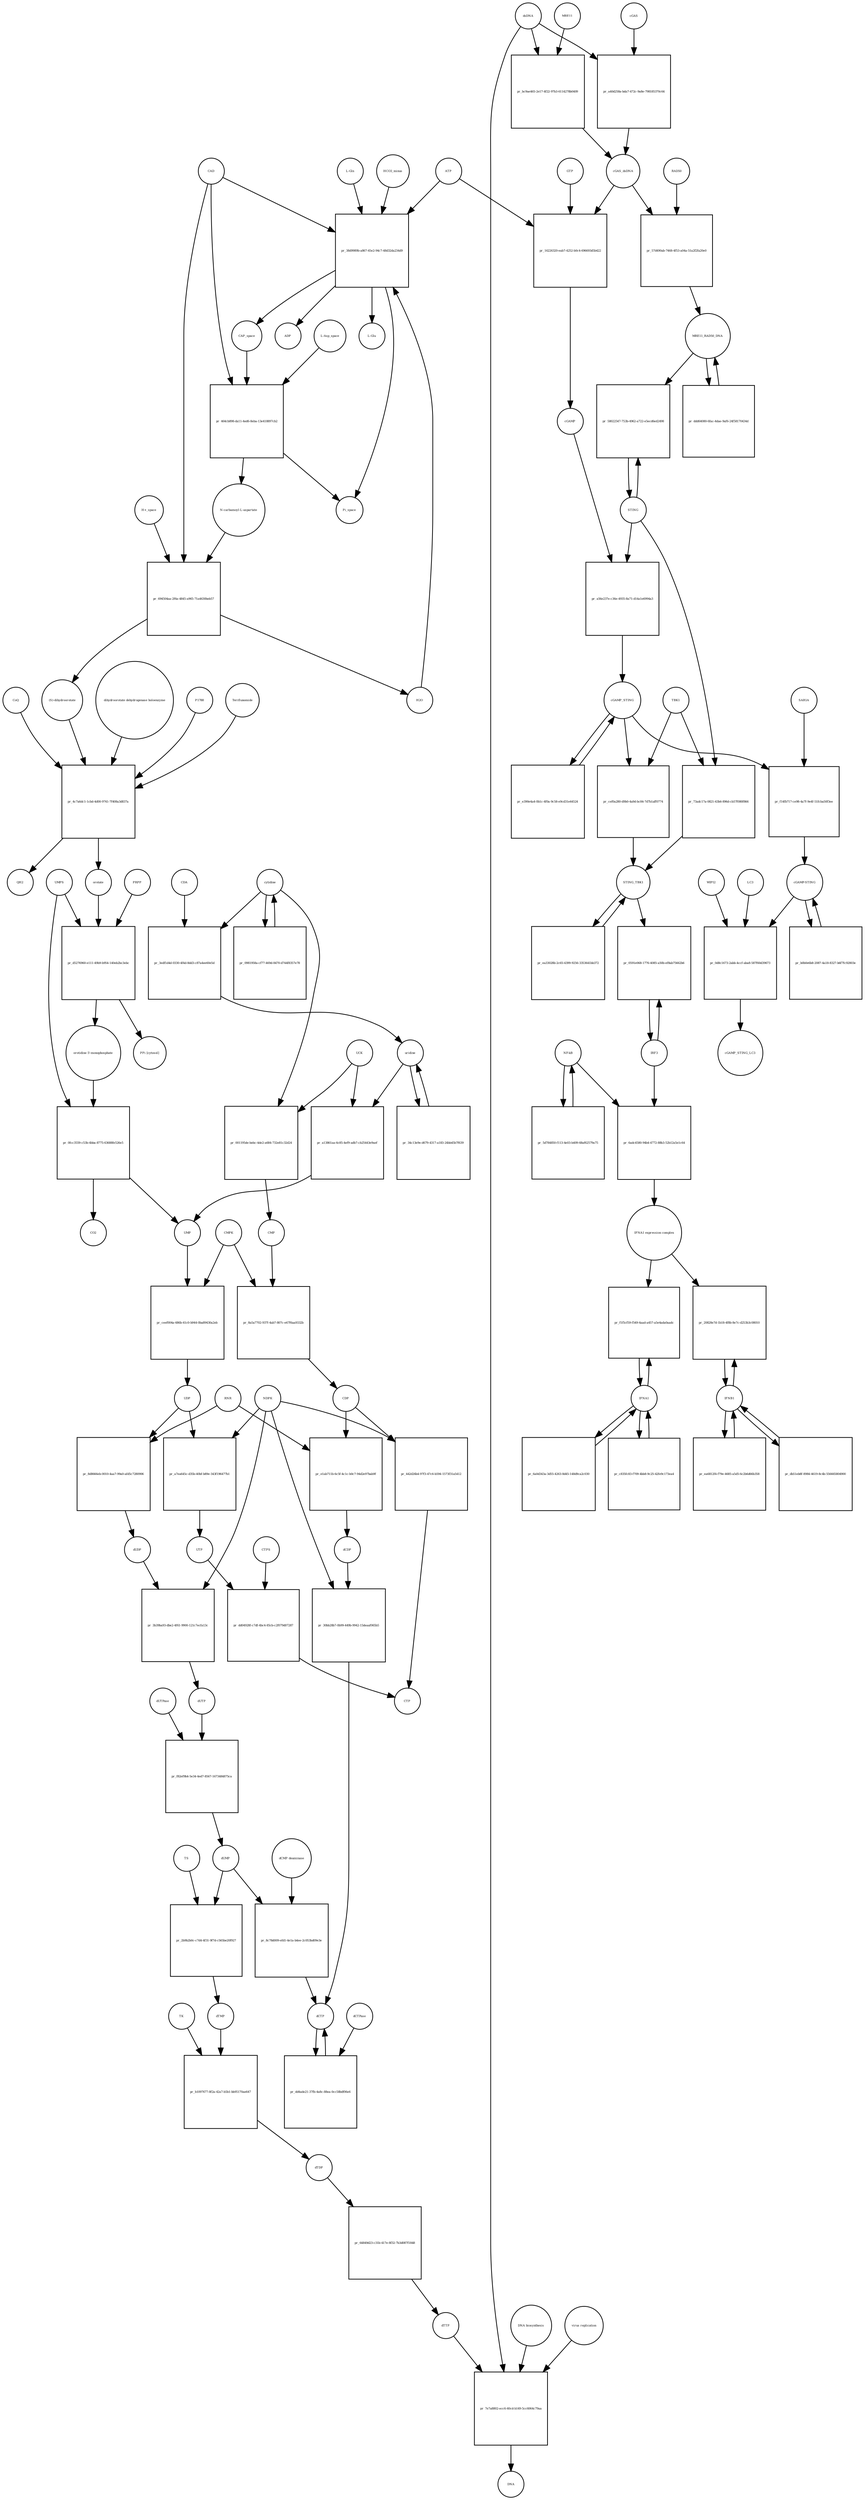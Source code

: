 strict digraph  {
"L-Gln" [annotation="", bipartite=0, cls="simple chemical", fontsize=4, label="L-Gln", shape=circle];
"pr_38d9989b-a867-45e2-94c7-48d32da234d9" [annotation="", bipartite=1, cls=process, fontsize=4, label="pr_38d9989b-a867-45e2-94c7-48d32da234d9", shape=square];
CAP_space [annotation="", bipartite=0, cls="simple chemical", fontsize=4, label=CAP_space, shape=circle];
CAD [annotation="", bipartite=0, cls=macromolecule, fontsize=4, label=CAD, shape=circle];
HCO3_minus [annotation="", bipartite=0, cls="simple chemical", fontsize=4, label=HCO3_minus, shape=circle];
H2O [annotation="", bipartite=0, cls="simple chemical", fontsize=4, label=H2O, shape=circle];
ATP [annotation="", bipartite=0, cls="simple chemical", fontsize=4, label=ATP, shape=circle];
"L-Glu" [annotation="", bipartite=0, cls="simple chemical", fontsize=4, label="L-Glu", shape=circle];
ADP [annotation="", bipartite=0, cls="simple chemical", fontsize=4, label=ADP, shape=circle];
Pi_space [annotation="", bipartite=0, cls="simple chemical", fontsize=4, label=Pi_space, shape=circle];
cytidine [annotation="", bipartite=0, cls="simple chemical", fontsize=4, label=cytidine, shape=circle];
"pr_3edf1d4d-0330-4f4d-8dd3-c87a4ee60e5d" [annotation="", bipartite=1, cls=process, fontsize=4, label="pr_3edf1d4d-0330-4f4d-8dd3-c87a4ee60e5d", shape=square];
uridine [annotation="", bipartite=0, cls="simple chemical", fontsize=4, label=uridine, shape=circle];
CDA [annotation="", bipartite=0, cls=macromolecule, fontsize=4, label=CDA, shape=circle];
"pr_a13861aa-6c85-4ef9-adb7-cb25443e9aef" [annotation="", bipartite=1, cls=process, fontsize=4, label="pr_a13861aa-6c85-4ef9-adb7-cb25443e9aef", shape=square];
UMP [annotation="", bipartite=0, cls="simple chemical", fontsize=4, label=UMP, shape=circle];
UCK [annotation="", bipartite=0, cls=macromolecule, fontsize=4, label=UCK, shape=circle];
"pr_001195de-bebc-4de2-a684-732e81c32d24" [annotation="", bipartite=1, cls=process, fontsize=4, label="pr_001195de-bebc-4de2-a684-732e81c32d24", shape=square];
CMP [annotation="", bipartite=0, cls="simple chemical", fontsize=4, label=CMP, shape=circle];
"pr_34c13e9e-d679-4317-a183-24bb45b7f639" [annotation="", bipartite=1, cls=process, fontsize=4, label="pr_34c13e9e-d679-4317-a183-24bb45b7f639", shape=square];
"pr_0981958a-cf77-469d-8470-d744f8357e78" [annotation="", bipartite=1, cls=process, fontsize=4, label="pr_0981958a-cf77-469d-8470-d744f8357e78", shape=square];
"pr_ceef004a-686b-41c0-b944-0ba89430a2eb" [annotation="", bipartite=1, cls=process, fontsize=4, label="pr_ceef004a-686b-41c0-b944-0ba89430a2eb", shape=square];
UDP [annotation="", bipartite=0, cls="simple chemical", fontsize=4, label=UDP, shape=circle];
CMPK [annotation="", bipartite=0, cls=macromolecule, fontsize=4, label=CMPK, shape=circle];
"pr_8a5a7702-937f-4ab7-807c-e67f6aa9332b" [annotation="", bipartite=1, cls=process, fontsize=4, label="pr_8a5a7702-937f-4ab7-807c-e67f6aa9332b", shape=square];
CDP [annotation="", bipartite=0, cls="simple chemical", fontsize=4, label=CDP, shape=circle];
"pr_a7ea645c-d35b-40bf-b89e-343f196477b1" [annotation="", bipartite=1, cls=process, fontsize=4, label="pr_a7ea645c-d35b-40bf-b89e-343f196477b1", shape=square];
UTP [annotation="", bipartite=0, cls="simple chemical", fontsize=4, label=UTP, shape=circle];
NDPK [annotation="", bipartite=0, cls=macromolecule, fontsize=4, label=NDPK, shape=circle];
"pr_442d26b4-97f3-47c6-b594-1573f31a5412" [annotation="", bipartite=1, cls=process, fontsize=4, label="pr_442d26b4-97f3-47c6-b594-1573f31a5412", shape=square];
CTP [annotation="", bipartite=0, cls="simple chemical", fontsize=4, label=CTP, shape=circle];
"pr_dd04928f-c7df-4bc4-85cb-c2f079d07287" [annotation="", bipartite=1, cls=process, fontsize=4, label="pr_dd04928f-c7df-4bc4-85cb-c2f079d07287", shape=square];
CTPS [annotation="", bipartite=0, cls=macromolecule, fontsize=4, label=CTPS, shape=circle];
"pr_8d8666eb-0010-4aa7-99a0-afd5c7280906" [annotation="", bipartite=1, cls=process, fontsize=4, label="pr_8d8666eb-0010-4aa7-99a0-afd5c7280906", shape=square];
dUDP [annotation="", bipartite=0, cls="simple chemical", fontsize=4, label=dUDP, shape=circle];
RNR [annotation="", bipartite=0, cls=macromolecule, fontsize=4, label=RNR, shape=circle];
"pr_3b39ba93-dbe2-4f61-9900-121c7ecfa13c" [annotation="", bipartite=1, cls=process, fontsize=4, label="pr_3b39ba93-dbe2-4f61-9900-121c7ecfa13c", shape=square];
dUTP [annotation="", bipartite=0, cls="simple chemical", fontsize=4, label=dUTP, shape=circle];
dCDP [annotation="", bipartite=0, cls="simple chemical", fontsize=4, label=dCDP, shape=circle];
"pr_30bb28b7-0b99-449b-9942-15deaaf065b5" [annotation="", bipartite=1, cls=process, fontsize=4, label="pr_30bb28b7-0b99-449b-9942-15deaaf065b5", shape=square];
dCTP [annotation="", bipartite=0, cls="simple chemical", fontsize=4, label=dCTP, shape=circle];
"pr_e1ab711b-6c5f-4c1c-b0c7-94d2e97bab9f" [annotation="", bipartite=1, cls=process, fontsize=4, label="pr_e1ab711b-6c5f-4c1c-b0c7-94d2e97bab9f", shape=square];
"pr_f82ef9b4-5e34-4ed7-8567-1673484875ca" [annotation="", bipartite=1, cls=process, fontsize=4, label="pr_f82ef9b4-5e34-4ed7-8567-1673484875ca", shape=square];
dUMP [annotation="", bipartite=0, cls="simple chemical", fontsize=4, label=dUMP, shape=circle];
dUTPase [annotation="", bipartite=0, cls=macromolecule, fontsize=4, label=dUTPase, shape=circle];
"pr_dd4ade21-37fb-4a8c-88ea-0cc58bdf06e6" [annotation="", bipartite=1, cls=process, fontsize=4, label="pr_dd4ade21-37fb-4a8c-88ea-0cc58bdf06e6", shape=square];
dCTPase [annotation="", bipartite=0, cls=macromolecule, fontsize=4, label=dCTPase, shape=circle];
"pr_8c78d009-efd1-4e1a-b4ee-2c053bd09e3e" [annotation="", bipartite=1, cls=process, fontsize=4, label="pr_8c78d009-efd1-4e1a-b4ee-2c053bd09e3e", shape=square];
"dCMP deaminase" [annotation="", bipartite=0, cls=macromolecule, fontsize=4, label="dCMP deaminase", shape=circle];
"pr_2b9b2b0c-c7d4-4f31-9f7d-c565be20f927" [annotation="", bipartite=1, cls=process, fontsize=4, label="pr_2b9b2b0c-c7d4-4f31-9f7d-c565be20f927", shape=square];
dTMP [annotation="", bipartite=0, cls="simple chemical", fontsize=4, label=dTMP, shape=circle];
TS [annotation="", bipartite=0, cls=macromolecule, fontsize=4, label=TS, shape=circle];
"pr_b1097677-8f2a-42a7-b5b1-bb95170ae647" [annotation="", bipartite=1, cls=process, fontsize=4, label="pr_b1097677-8f2a-42a7-b5b1-bb95170ae647", shape=square];
dTDP [annotation="", bipartite=0, cls="simple chemical", fontsize=4, label=dTDP, shape=circle];
TK [annotation="", bipartite=0, cls=macromolecule, fontsize=4, label=TK, shape=circle];
"pr_64849d23-c31b-417e-8f32-7b3d087f1848" [annotation="", bipartite=1, cls=process, fontsize=4, label="pr_64849d23-c31b-417e-8f32-7b3d087f1848", shape=square];
dTTP [annotation="", bipartite=0, cls="simple chemical", fontsize=4, label=dTTP, shape=circle];
dsDNA [annotation="", bipartite=0, cls="simple chemical", fontsize=4, label=dsDNA, shape=circle];
"pr_a40d258a-bda7-472c-9a8e-798185370c64" [annotation="", bipartite=1, cls=process, fontsize=4, label="pr_a40d258a-bda7-472c-9a8e-798185370c64", shape=square];
cGAS [annotation="", bipartite=0, cls=macromolecule, fontsize=4, label=cGAS, shape=circle];
cGAS_dsDNA [annotation="", bipartite=0, cls=complex, fontsize=4, label=cGAS_dsDNA, shape=circle];
"pr_16226320-eab7-4252-b0c4-696693d5b422" [annotation="", bipartite=1, cls=process, fontsize=4, label="pr_16226320-eab7-4252-b0c4-696693d5b422", shape=square];
GTP [annotation="", bipartite=0, cls="simple chemical", fontsize=4, label=GTP, shape=circle];
cGAMP [annotation="", bipartite=0, cls="simple chemical", fontsize=4, label=cGAMP, shape=circle];
"pr_a56e237e-c36e-4935-8a71-d14a1e6994a3" [annotation="", bipartite=1, cls=process, fontsize=4, label="pr_a56e237e-c36e-4935-8a71-d14a1e6994a3", shape=square];
STING [annotation="", bipartite=0, cls="macromolecule multimer", fontsize=4, label=STING, shape=circle];
cGAMP_STING [annotation="", bipartite=0, cls=complex, fontsize=4, label=cGAMP_STING, shape=circle];
TBK1 [annotation="", bipartite=0, cls=macromolecule, fontsize=4, label=TBK1, shape=circle];
"pr_cef0a280-d9b0-4a9d-bc84-7d7b1aff0774" [annotation="", bipartite=1, cls=process, fontsize=4, label="pr_cef0a280-d9b0-4a9d-bc84-7d7b1aff0774", shape=square];
STING_TBK1 [annotation="", bipartite=0, cls=complex, fontsize=4, label=STING_TBK1, shape=circle];
"pr_e390e4a4-0b1c-4f0a-9c58-e9cd31e44524" [annotation="", bipartite=1, cls=process, fontsize=4, label="pr_e390e4a4-0b1c-4f0a-9c58-e9cd31e44524", shape=square];
"pr_ea33028b-2c65-4399-9256-3353641bb372" [annotation="", bipartite=1, cls=process, fontsize=4, label="pr_ea33028b-2c65-4399-9256-3353641bb372", shape=square];
"NF-kB" [annotation="", bipartite=0, cls=complex, fontsize=4, label="NF-kB", shape=circle];
"pr_5d784850-f113-4e03-b409-68af62579a75" [annotation="", bipartite=1, cls=process, fontsize=4, label="pr_5d784850-f113-4e03-b409-68af62579a75", shape=square];
IFNA1 [annotation="", bipartite=0, cls="nucleic acid feature", fontsize=4, label=IFNA1, shape=circle];
"pr_c835fc83-f709-4bb8-9c25-42fe9c173ea4" [annotation="", bipartite=1, cls=process, fontsize=4, label="pr_c835fc83-f709-4bb8-9c25-42fe9c173ea4", shape=square];
IFNB1 [annotation="", bipartite=0, cls="nucleic acid feature", fontsize=4, label=IFNB1, shape=circle];
"pr_db51eb8f-8984-4619-8c4b-556665804900" [annotation="", bipartite=1, cls=process, fontsize=4, label="pr_db51eb8f-8984-4619-8c4b-556665804900", shape=square];
"pr_6a0d343a-3d55-4263-8d45-148d9ca2c030" [annotation="", bipartite=1, cls=process, fontsize=4, label="pr_6a0d343a-3d55-4263-8d45-148d9ca2c030", shape=square];
"pr_ea6812f4-f79e-4685-a5d5-6c2b6d66b358" [annotation="", bipartite=1, cls=process, fontsize=4, label="pr_ea6812f4-f79e-4685-a5d5-6c2b6d66b358", shape=square];
"pr_20828e7d-1b18-4f8b-8e7c-d253b3c08010" [annotation="", bipartite=1, cls=process, fontsize=4, label="pr_20828e7d-1b18-4f8b-8e7c-d253b3c08010", shape=square];
"IFNA1 expression complex" [annotation="", bipartite=0, cls=complex, fontsize=4, label="IFNA1 expression complex", shape=circle];
"cGAMP-STING" [annotation="", bipartite=0, cls=complex, fontsize=4, label="cGAMP-STING", shape=circle];
"pr_b0b0e6b8-2087-4a18-8327-b6f7fc92803e" [annotation="", bipartite=1, cls=process, fontsize=4, label="pr_b0b0e6b8-2087-4a18-8327-b6f7fc92803e", shape=square];
"pr_bc9ae465-2e17-4f22-97b3-6114278b0409" [annotation="", bipartite=1, cls=process, fontsize=4, label="pr_bc9ae465-2e17-4f22-97b3-6114278b0409", shape=square];
MRE11 [annotation="", bipartite=0, cls="macromolecule multimer", fontsize=4, label=MRE11, shape=circle];
RAD50 [annotation="", bipartite=0, cls="macromolecule multimer", fontsize=4, label=RAD50, shape=circle];
"pr_57d490ab-7468-4f53-a04a-51a2f2fa20e0" [annotation="", bipartite=1, cls=process, fontsize=4, label="pr_57d490ab-7468-4f53-a04a-51a2f2fa20e0", shape=square];
MRE11_RAD50_DNA [annotation="", bipartite=0, cls=complex, fontsize=4, label=MRE11_RAD50_DNA, shape=circle];
IRF3 [annotation="", bipartite=0, cls="macromolecule multimer", fontsize=4, label=IRF3, shape=circle];
"pr_0591e068-1776-4085-a50b-ef8ab75662b6" [annotation="", bipartite=1, cls=process, fontsize=4, label="pr_0591e068-1776-4085-a50b-ef8ab75662b6", shape=square];
"pr_f14fb717-ce98-4a7f-9e4f-51fcba50f3ee" [annotation="", bipartite=1, cls=process, fontsize=4, label="pr_f14fb717-ce98-4a7f-9e4f-51fcba50f3ee", shape=square];
SAR1A [annotation="", bipartite=0, cls=macromolecule, fontsize=4, label=SAR1A, shape=circle];
"pr_0d8c1673-2abb-4ccf-aba8-587f60d39673" [annotation="", bipartite=1, cls=process, fontsize=4, label="pr_0d8c1673-2abb-4ccf-aba8-587f60d39673", shape=square];
LC3 [annotation="", bipartite=0, cls=macromolecule, fontsize=4, label=LC3, shape=circle];
cGAMP_STING_LC3 [annotation="", bipartite=0, cls=complex, fontsize=4, label=cGAMP_STING_LC3, shape=circle];
WIPI2 [annotation="", bipartite=0, cls=macromolecule, fontsize=4, label=WIPI2, shape=circle];
"pr_58022547-753b-4962-a722-e5ecd6ed2498" [annotation="", bipartite=1, cls=process, fontsize=4, label="pr_58022547-753b-4962-a722-e5ecd6ed2498", shape=square];
"pr_73adc17a-0821-43b6-896d-cb57f080f866" [annotation="", bipartite=1, cls=process, fontsize=4, label="pr_73adc17a-0821-43b6-896d-cb57f080f866", shape=square];
"pr_ddd64080-6fac-4dae-9af6-24f58170434d" [annotation="", bipartite=1, cls=process, fontsize=4, label="pr_ddd64080-6fac-4dae-9af6-24f58170434d", shape=square];
"pr_464cb898-da11-4ed6-8eba-13e418897cb2" [annotation="", bipartite=1, cls=process, fontsize=4, label="pr_464cb898-da11-4ed6-8eba-13e418897cb2", shape=square];
"N-carbamoyl-L-aspartate" [annotation="", bipartite=0, cls="simple chemical", fontsize=4, label="N-carbamoyl-L-aspartate", shape=circle];
"L-Asp_space" [annotation="", bipartite=0, cls="simple chemical", fontsize=4, label="L-Asp_space", shape=circle];
"pr_694504aa-2f6a-4845-a965-71a4630beb57" [annotation="", bipartite=1, cls=process, fontsize=4, label="pr_694504aa-2f6a-4845-a965-71a4630beb57", shape=square];
"(S)-dihydroorotate" [annotation="", bipartite=0, cls="simple chemical", fontsize=4, label="(S)-dihydroorotate", shape=circle];
"H+_space" [annotation="", bipartite=0, cls="simple chemical", fontsize=4, label="H+_space", shape=circle];
"pr_4c7a6dc1-1cbd-4d00-9741-7f408a3d837a" [annotation="", bipartite=1, cls=process, fontsize=4, label="pr_4c7a6dc1-1cbd-4d00-9741-7f408a3d837a", shape=square];
orotate [annotation="", bipartite=0, cls="simple chemical", fontsize=4, label=orotate, shape=circle];
"dihydroorotate dehydrogenase holoenzyme" [annotation="", bipartite=0, cls="simple chemical", fontsize=4, label="dihydroorotate dehydrogenase holoenzyme", shape=circle];
P1788 [annotation="", bipartite=0, cls="simple chemical", fontsize=4, label=P1788, shape=circle];
Teriflunomide [annotation="", bipartite=0, cls="simple chemical", fontsize=4, label=Teriflunomide, shape=circle];
CoQ [annotation="", bipartite=0, cls="simple chemical", fontsize=4, label=CoQ, shape=circle];
QH2 [annotation="", bipartite=0, cls="simple chemical", fontsize=4, label=QH2, shape=circle];
"pr_d5276960-e111-49b9-b954-140eb2bc3ebc" [annotation="", bipartite=1, cls=process, fontsize=4, label="pr_d5276960-e111-49b9-b954-140eb2bc3ebc", shape=square];
"orotidine 5'-monophosphate" [annotation="", bipartite=0, cls="simple chemical", fontsize=4, label="orotidine 5'-monophosphate", shape=circle];
UMPS [annotation="", bipartite=0, cls="macromolecule multimer", fontsize=4, label=UMPS, shape=circle];
PRPP [annotation="", bipartite=0, cls="simple chemical", fontsize=4, label=PRPP, shape=circle];
"PPi [cytosol]" [annotation="", bipartite=0, cls="simple chemical", fontsize=4, label="PPi [cytosol]", shape=circle];
"pr_0fcc3559-c53b-4bba-8775-63688fe526e5" [annotation="", bipartite=1, cls=process, fontsize=4, label="pr_0fcc3559-c53b-4bba-8775-63688fe526e5", shape=square];
CO2 [annotation="", bipartite=0, cls="simple chemical", fontsize=4, label=CO2, shape=circle];
"pr_7e7a8802-ecc6-40cd-b149-5cc6064c79aa" [annotation="", bipartite=1, cls=process, fontsize=4, label="pr_7e7a8802-ecc6-40cd-b149-5cc6064c79aa", shape=square];
DNA [annotation="", bipartite=0, cls="nucleic acid feature", fontsize=4, label=DNA, shape=circle];
"DNA biosynthesis" [annotation="urn_miriam_obo.go_GO%3A0071897", bipartite=0, cls=phenotype, fontsize=4, label="DNA biosynthesis", shape=circle];
"virus replication" [annotation="", bipartite=0, cls=phenotype, fontsize=4, label="virus replication", shape=circle];
"pr_f1f5cf59-f549-4aad-a457-a5e4ada0aadc" [annotation="", bipartite=1, cls=process, fontsize=4, label="pr_f1f5cf59-f549-4aad-a457-a5e4ada0aadc", shape=square];
"pr_6adc4580-94b4-4772-88b3-52b12a5e1c64" [annotation="", bipartite=1, cls=process, fontsize=4, label="pr_6adc4580-94b4-4772-88b3-52b12a5e1c64", shape=square];
"L-Gln" -> "pr_38d9989b-a867-45e2-94c7-48d32da234d9"  [annotation="", interaction_type=consumption];
"pr_38d9989b-a867-45e2-94c7-48d32da234d9" -> CAP_space  [annotation="", interaction_type=production];
"pr_38d9989b-a867-45e2-94c7-48d32da234d9" -> "L-Glu"  [annotation="", interaction_type=production];
"pr_38d9989b-a867-45e2-94c7-48d32da234d9" -> ADP  [annotation="", interaction_type=production];
"pr_38d9989b-a867-45e2-94c7-48d32da234d9" -> Pi_space  [annotation="", interaction_type=production];
CAP_space -> "pr_464cb898-da11-4ed6-8eba-13e418897cb2"  [annotation="", interaction_type=consumption];
CAD -> "pr_38d9989b-a867-45e2-94c7-48d32da234d9"  [annotation=urn_miriam_reactome_REACT_1698, interaction_type=catalysis];
CAD -> "pr_464cb898-da11-4ed6-8eba-13e418897cb2"  [annotation=urn_miriam_reactome_REACT_1698, interaction_type=catalysis];
CAD -> "pr_694504aa-2f6a-4845-a965-71a4630beb57"  [annotation=urn_miriam_reactome_REACT_1698, interaction_type=catalysis];
HCO3_minus -> "pr_38d9989b-a867-45e2-94c7-48d32da234d9"  [annotation="", interaction_type=consumption];
H2O -> "pr_38d9989b-a867-45e2-94c7-48d32da234d9"  [annotation="", interaction_type=consumption];
ATP -> "pr_38d9989b-a867-45e2-94c7-48d32da234d9"  [annotation="", interaction_type=consumption];
ATP -> "pr_16226320-eab7-4252-b0c4-696693d5b422"  [annotation="", interaction_type=consumption];
cytidine -> "pr_3edf1d4d-0330-4f4d-8dd3-c87a4ee60e5d"  [annotation="", interaction_type=consumption];
cytidine -> "pr_001195de-bebc-4de2-a684-732e81c32d24"  [annotation="", interaction_type=consumption];
cytidine -> "pr_0981958a-cf77-469d-8470-d744f8357e78"  [annotation="", interaction_type=consumption];
"pr_3edf1d4d-0330-4f4d-8dd3-c87a4ee60e5d" -> uridine  [annotation="", interaction_type=production];
uridine -> "pr_a13861aa-6c85-4ef9-adb7-cb25443e9aef"  [annotation="", interaction_type=consumption];
uridine -> "pr_34c13e9e-d679-4317-a183-24bb45b7f639"  [annotation="", interaction_type=consumption];
CDA -> "pr_3edf1d4d-0330-4f4d-8dd3-c87a4ee60e5d"  [annotation="", interaction_type=catalysis];
"pr_a13861aa-6c85-4ef9-adb7-cb25443e9aef" -> UMP  [annotation="", interaction_type=production];
UMP -> "pr_ceef004a-686b-41c0-b944-0ba89430a2eb"  [annotation="", interaction_type=consumption];
UCK -> "pr_a13861aa-6c85-4ef9-adb7-cb25443e9aef"  [annotation="", interaction_type=catalysis];
UCK -> "pr_001195de-bebc-4de2-a684-732e81c32d24"  [annotation="", interaction_type=catalysis];
"pr_001195de-bebc-4de2-a684-732e81c32d24" -> CMP  [annotation="", interaction_type=production];
CMP -> "pr_8a5a7702-937f-4ab7-807c-e67f6aa9332b"  [annotation="", interaction_type=consumption];
"pr_34c13e9e-d679-4317-a183-24bb45b7f639" -> uridine  [annotation="", interaction_type=production];
"pr_0981958a-cf77-469d-8470-d744f8357e78" -> cytidine  [annotation="", interaction_type=production];
"pr_ceef004a-686b-41c0-b944-0ba89430a2eb" -> UDP  [annotation="", interaction_type=production];
UDP -> "pr_a7ea645c-d35b-40bf-b89e-343f196477b1"  [annotation="", interaction_type=consumption];
UDP -> "pr_8d8666eb-0010-4aa7-99a0-afd5c7280906"  [annotation="", interaction_type=consumption];
CMPK -> "pr_ceef004a-686b-41c0-b944-0ba89430a2eb"  [annotation="", interaction_type=catalysis];
CMPK -> "pr_8a5a7702-937f-4ab7-807c-e67f6aa9332b"  [annotation="", interaction_type=catalysis];
"pr_8a5a7702-937f-4ab7-807c-e67f6aa9332b" -> CDP  [annotation="", interaction_type=production];
CDP -> "pr_442d26b4-97f3-47c6-b594-1573f31a5412"  [annotation="", interaction_type=consumption];
CDP -> "pr_e1ab711b-6c5f-4c1c-b0c7-94d2e97bab9f"  [annotation="", interaction_type=consumption];
"pr_a7ea645c-d35b-40bf-b89e-343f196477b1" -> UTP  [annotation="", interaction_type=production];
UTP -> "pr_dd04928f-c7df-4bc4-85cb-c2f079d07287"  [annotation="", interaction_type=consumption];
NDPK -> "pr_a7ea645c-d35b-40bf-b89e-343f196477b1"  [annotation="", interaction_type=catalysis];
NDPK -> "pr_442d26b4-97f3-47c6-b594-1573f31a5412"  [annotation="", interaction_type=catalysis];
NDPK -> "pr_3b39ba93-dbe2-4f61-9900-121c7ecfa13c"  [annotation="", interaction_type=catalysis];
NDPK -> "pr_30bb28b7-0b99-449b-9942-15deaaf065b5"  [annotation="", interaction_type=catalysis];
"pr_442d26b4-97f3-47c6-b594-1573f31a5412" -> CTP  [annotation="", interaction_type=production];
"pr_dd04928f-c7df-4bc4-85cb-c2f079d07287" -> CTP  [annotation="", interaction_type=production];
CTPS -> "pr_dd04928f-c7df-4bc4-85cb-c2f079d07287"  [annotation="", interaction_type=catalysis];
"pr_8d8666eb-0010-4aa7-99a0-afd5c7280906" -> dUDP  [annotation="", interaction_type=production];
dUDP -> "pr_3b39ba93-dbe2-4f61-9900-121c7ecfa13c"  [annotation="", interaction_type=consumption];
RNR -> "pr_8d8666eb-0010-4aa7-99a0-afd5c7280906"  [annotation="", interaction_type=catalysis];
RNR -> "pr_e1ab711b-6c5f-4c1c-b0c7-94d2e97bab9f"  [annotation="", interaction_type=catalysis];
"pr_3b39ba93-dbe2-4f61-9900-121c7ecfa13c" -> dUTP  [annotation="", interaction_type=production];
dUTP -> "pr_f82ef9b4-5e34-4ed7-8567-1673484875ca"  [annotation="", interaction_type=consumption];
dCDP -> "pr_30bb28b7-0b99-449b-9942-15deaaf065b5"  [annotation="", interaction_type=consumption];
"pr_30bb28b7-0b99-449b-9942-15deaaf065b5" -> dCTP  [annotation="", interaction_type=production];
dCTP -> "pr_dd4ade21-37fb-4a8c-88ea-0cc58bdf06e6"  [annotation="", interaction_type=consumption];
"pr_e1ab711b-6c5f-4c1c-b0c7-94d2e97bab9f" -> dCDP  [annotation="", interaction_type=production];
"pr_f82ef9b4-5e34-4ed7-8567-1673484875ca" -> dUMP  [annotation="", interaction_type=production];
dUMP -> "pr_8c78d009-efd1-4e1a-b4ee-2c053bd09e3e"  [annotation="", interaction_type=consumption];
dUMP -> "pr_2b9b2b0c-c7d4-4f31-9f7d-c565be20f927"  [annotation="", interaction_type=consumption];
dUTPase -> "pr_f82ef9b4-5e34-4ed7-8567-1673484875ca"  [annotation="", interaction_type=catalysis];
"pr_dd4ade21-37fb-4a8c-88ea-0cc58bdf06e6" -> dCTP  [annotation="", interaction_type=production];
dCTPase -> "pr_dd4ade21-37fb-4a8c-88ea-0cc58bdf06e6"  [annotation="", interaction_type=catalysis];
"pr_8c78d009-efd1-4e1a-b4ee-2c053bd09e3e" -> dCTP  [annotation="", interaction_type=production];
"dCMP deaminase" -> "pr_8c78d009-efd1-4e1a-b4ee-2c053bd09e3e"  [annotation="", interaction_type=catalysis];
"pr_2b9b2b0c-c7d4-4f31-9f7d-c565be20f927" -> dTMP  [annotation="", interaction_type=production];
dTMP -> "pr_b1097677-8f2a-42a7-b5b1-bb95170ae647"  [annotation="", interaction_type=consumption];
TS -> "pr_2b9b2b0c-c7d4-4f31-9f7d-c565be20f927"  [annotation="", interaction_type=catalysis];
"pr_b1097677-8f2a-42a7-b5b1-bb95170ae647" -> dTDP  [annotation="", interaction_type=production];
dTDP -> "pr_64849d23-c31b-417e-8f32-7b3d087f1848"  [annotation="", interaction_type=consumption];
TK -> "pr_b1097677-8f2a-42a7-b5b1-bb95170ae647"  [annotation="", interaction_type=catalysis];
"pr_64849d23-c31b-417e-8f32-7b3d087f1848" -> dTTP  [annotation="", interaction_type=production];
dTTP -> "pr_7e7a8802-ecc6-40cd-b149-5cc6064c79aa"  [annotation="", interaction_type=consumption];
dsDNA -> "pr_a40d258a-bda7-472c-9a8e-798185370c64"  [annotation="", interaction_type=consumption];
dsDNA -> "pr_bc9ae465-2e17-4f22-97b3-6114278b0409"  [annotation="", interaction_type=consumption];
dsDNA -> "pr_7e7a8802-ecc6-40cd-b149-5cc6064c79aa"  [annotation="", interaction_type=consumption];
"pr_a40d258a-bda7-472c-9a8e-798185370c64" -> cGAS_dsDNA  [annotation="", interaction_type=production];
cGAS -> "pr_a40d258a-bda7-472c-9a8e-798185370c64"  [annotation="", interaction_type=consumption];
cGAS_dsDNA -> "pr_16226320-eab7-4252-b0c4-696693d5b422"  [annotation="", interaction_type=catalysis];
cGAS_dsDNA -> "pr_57d490ab-7468-4f53-a04a-51a2f2fa20e0"  [annotation="", interaction_type=consumption];
"pr_16226320-eab7-4252-b0c4-696693d5b422" -> cGAMP  [annotation="", interaction_type=production];
GTP -> "pr_16226320-eab7-4252-b0c4-696693d5b422"  [annotation="", interaction_type=consumption];
cGAMP -> "pr_a56e237e-c36e-4935-8a71-d14a1e6994a3"  [annotation="", interaction_type=consumption];
"pr_a56e237e-c36e-4935-8a71-d14a1e6994a3" -> cGAMP_STING  [annotation="", interaction_type=production];
STING -> "pr_a56e237e-c36e-4935-8a71-d14a1e6994a3"  [annotation="", interaction_type=consumption];
STING -> "pr_58022547-753b-4962-a722-e5ecd6ed2498"  [annotation="", interaction_type=consumption];
STING -> "pr_73adc17a-0821-43b6-896d-cb57f080f866"  [annotation="", interaction_type=consumption];
cGAMP_STING -> "pr_cef0a280-d9b0-4a9d-bc84-7d7b1aff0774"  [annotation="", interaction_type=consumption];
cGAMP_STING -> "pr_e390e4a4-0b1c-4f0a-9c58-e9cd31e44524"  [annotation="", interaction_type=consumption];
cGAMP_STING -> "pr_f14fb717-ce98-4a7f-9e4f-51fcba50f3ee"  [annotation="", interaction_type=consumption];
TBK1 -> "pr_cef0a280-d9b0-4a9d-bc84-7d7b1aff0774"  [annotation="", interaction_type=consumption];
TBK1 -> "pr_73adc17a-0821-43b6-896d-cb57f080f866"  [annotation="", interaction_type=consumption];
"pr_cef0a280-d9b0-4a9d-bc84-7d7b1aff0774" -> STING_TBK1  [annotation="", interaction_type=production];
STING_TBK1 -> "pr_ea33028b-2c65-4399-9256-3353641bb372"  [annotation="", interaction_type=consumption];
STING_TBK1 -> "pr_0591e068-1776-4085-a50b-ef8ab75662b6"  [annotation="", interaction_type=catalysis];
"pr_e390e4a4-0b1c-4f0a-9c58-e9cd31e44524" -> cGAMP_STING  [annotation="", interaction_type=production];
"pr_ea33028b-2c65-4399-9256-3353641bb372" -> STING_TBK1  [annotation="", interaction_type=production];
"NF-kB" -> "pr_5d784850-f113-4e03-b409-68af62579a75"  [annotation="", interaction_type=consumption];
"NF-kB" -> "pr_6adc4580-94b4-4772-88b3-52b12a5e1c64"  [annotation="", interaction_type=consumption];
"pr_5d784850-f113-4e03-b409-68af62579a75" -> "NF-kB"  [annotation="", interaction_type=production];
IFNA1 -> "pr_c835fc83-f709-4bb8-9c25-42fe9c173ea4"  [annotation="", interaction_type=consumption];
IFNA1 -> "pr_6a0d343a-3d55-4263-8d45-148d9ca2c030"  [annotation="", interaction_type=consumption];
IFNA1 -> "pr_f1f5cf59-f549-4aad-a457-a5e4ada0aadc"  [annotation="", interaction_type=consumption];
"pr_c835fc83-f709-4bb8-9c25-42fe9c173ea4" -> IFNA1  [annotation="", interaction_type=production];
IFNB1 -> "pr_db51eb8f-8984-4619-8c4b-556665804900"  [annotation="", interaction_type=consumption];
IFNB1 -> "pr_ea6812f4-f79e-4685-a5d5-6c2b6d66b358"  [annotation="", interaction_type=consumption];
IFNB1 -> "pr_20828e7d-1b18-4f8b-8e7c-d253b3c08010"  [annotation="", interaction_type=consumption];
"pr_db51eb8f-8984-4619-8c4b-556665804900" -> IFNB1  [annotation="", interaction_type=production];
"pr_6a0d343a-3d55-4263-8d45-148d9ca2c030" -> IFNA1  [annotation="", interaction_type=production];
"pr_ea6812f4-f79e-4685-a5d5-6c2b6d66b358" -> IFNB1  [annotation="", interaction_type=production];
"pr_20828e7d-1b18-4f8b-8e7c-d253b3c08010" -> IFNB1  [annotation="", interaction_type=production];
"IFNA1 expression complex" -> "pr_20828e7d-1b18-4f8b-8e7c-d253b3c08010"  [annotation="", interaction_type=stimulation];
"IFNA1 expression complex" -> "pr_f1f5cf59-f549-4aad-a457-a5e4ada0aadc"  [annotation="", interaction_type=stimulation];
"cGAMP-STING" -> "pr_b0b0e6b8-2087-4a18-8327-b6f7fc92803e"  [annotation="", interaction_type=consumption];
"cGAMP-STING" -> "pr_0d8c1673-2abb-4ccf-aba8-587f60d39673"  [annotation="", interaction_type=consumption];
"pr_b0b0e6b8-2087-4a18-8327-b6f7fc92803e" -> "cGAMP-STING"  [annotation="", interaction_type=production];
"pr_bc9ae465-2e17-4f22-97b3-6114278b0409" -> cGAS_dsDNA  [annotation="", interaction_type=production];
MRE11 -> "pr_bc9ae465-2e17-4f22-97b3-6114278b0409"  [annotation="", interaction_type=consumption];
RAD50 -> "pr_57d490ab-7468-4f53-a04a-51a2f2fa20e0"  [annotation="", interaction_type=consumption];
"pr_57d490ab-7468-4f53-a04a-51a2f2fa20e0" -> MRE11_RAD50_DNA  [annotation="", interaction_type=production];
MRE11_RAD50_DNA -> "pr_58022547-753b-4962-a722-e5ecd6ed2498"  [annotation="", interaction_type=catalysis];
MRE11_RAD50_DNA -> "pr_ddd64080-6fac-4dae-9af6-24f58170434d"  [annotation="", interaction_type=consumption];
IRF3 -> "pr_0591e068-1776-4085-a50b-ef8ab75662b6"  [annotation="", interaction_type=consumption];
IRF3 -> "pr_6adc4580-94b4-4772-88b3-52b12a5e1c64"  [annotation="", interaction_type=consumption];
"pr_0591e068-1776-4085-a50b-ef8ab75662b6" -> IRF3  [annotation="", interaction_type=production];
"pr_f14fb717-ce98-4a7f-9e4f-51fcba50f3ee" -> "cGAMP-STING"  [annotation="", interaction_type=production];
SAR1A -> "pr_f14fb717-ce98-4a7f-9e4f-51fcba50f3ee"  [annotation="", interaction_type=catalysis];
"pr_0d8c1673-2abb-4ccf-aba8-587f60d39673" -> cGAMP_STING_LC3  [annotation="", interaction_type=production];
LC3 -> "pr_0d8c1673-2abb-4ccf-aba8-587f60d39673"  [annotation="", interaction_type=consumption];
WIPI2 -> "pr_0d8c1673-2abb-4ccf-aba8-587f60d39673"  [annotation="", interaction_type=catalysis];
"pr_58022547-753b-4962-a722-e5ecd6ed2498" -> STING  [annotation="", interaction_type=production];
"pr_73adc17a-0821-43b6-896d-cb57f080f866" -> STING_TBK1  [annotation="", interaction_type=production];
"pr_ddd64080-6fac-4dae-9af6-24f58170434d" -> MRE11_RAD50_DNA  [annotation="", interaction_type=production];
"pr_464cb898-da11-4ed6-8eba-13e418897cb2" -> "N-carbamoyl-L-aspartate"  [annotation="", interaction_type=production];
"pr_464cb898-da11-4ed6-8eba-13e418897cb2" -> Pi_space  [annotation="", interaction_type=production];
"N-carbamoyl-L-aspartate" -> "pr_694504aa-2f6a-4845-a965-71a4630beb57"  [annotation="", interaction_type=consumption];
"L-Asp_space" -> "pr_464cb898-da11-4ed6-8eba-13e418897cb2"  [annotation="", interaction_type=consumption];
"pr_694504aa-2f6a-4845-a965-71a4630beb57" -> "(S)-dihydroorotate"  [annotation="", interaction_type=production];
"pr_694504aa-2f6a-4845-a965-71a4630beb57" -> H2O  [annotation="", interaction_type=production];
"(S)-dihydroorotate" -> "pr_4c7a6dc1-1cbd-4d00-9741-7f408a3d837a"  [annotation="", interaction_type=consumption];
"H+_space" -> "pr_694504aa-2f6a-4845-a965-71a4630beb57"  [annotation="", interaction_type=consumption];
"pr_4c7a6dc1-1cbd-4d00-9741-7f408a3d837a" -> orotate  [annotation="", interaction_type=production];
"pr_4c7a6dc1-1cbd-4d00-9741-7f408a3d837a" -> QH2  [annotation="", interaction_type=production];
orotate -> "pr_d5276960-e111-49b9-b954-140eb2bc3ebc"  [annotation="", interaction_type=consumption];
"dihydroorotate dehydrogenase holoenzyme" -> "pr_4c7a6dc1-1cbd-4d00-9741-7f408a3d837a"  [annotation=urn_miriam_reactome_REACT_1698, interaction_type=catalysis];
P1788 -> "pr_4c7a6dc1-1cbd-4d00-9741-7f408a3d837a"  [annotation=urn_miriam_reactome_REACT_1698, interaction_type=inhibition];
Teriflunomide -> "pr_4c7a6dc1-1cbd-4d00-9741-7f408a3d837a"  [annotation=urn_miriam_reactome_REACT_1698, interaction_type=inhibition];
CoQ -> "pr_4c7a6dc1-1cbd-4d00-9741-7f408a3d837a"  [annotation="", interaction_type=consumption];
"pr_d5276960-e111-49b9-b954-140eb2bc3ebc" -> "orotidine 5'-monophosphate"  [annotation="", interaction_type=production];
"pr_d5276960-e111-49b9-b954-140eb2bc3ebc" -> "PPi [cytosol]"  [annotation="", interaction_type=production];
"orotidine 5'-monophosphate" -> "pr_0fcc3559-c53b-4bba-8775-63688fe526e5"  [annotation="", interaction_type=consumption];
UMPS -> "pr_d5276960-e111-49b9-b954-140eb2bc3ebc"  [annotation=urn_miriam_reactome_REACT_1698, interaction_type=catalysis];
UMPS -> "pr_0fcc3559-c53b-4bba-8775-63688fe526e5"  [annotation=urn_miriam_reactome_REACT_1698, interaction_type=catalysis];
PRPP -> "pr_d5276960-e111-49b9-b954-140eb2bc3ebc"  [annotation="", interaction_type=consumption];
"pr_0fcc3559-c53b-4bba-8775-63688fe526e5" -> UMP  [annotation="", interaction_type=production];
"pr_0fcc3559-c53b-4bba-8775-63688fe526e5" -> CO2  [annotation="", interaction_type=production];
"pr_7e7a8802-ecc6-40cd-b149-5cc6064c79aa" -> DNA  [annotation="", interaction_type=production];
"DNA biosynthesis" -> "pr_7e7a8802-ecc6-40cd-b149-5cc6064c79aa"  [annotation="", interaction_type=catalysis];
"virus replication" -> "pr_7e7a8802-ecc6-40cd-b149-5cc6064c79aa"  [annotation="", interaction_type=inhibition];
"pr_f1f5cf59-f549-4aad-a457-a5e4ada0aadc" -> IFNA1  [annotation="", interaction_type=production];
"pr_6adc4580-94b4-4772-88b3-52b12a5e1c64" -> "IFNA1 expression complex"  [annotation="", interaction_type=production];
}
